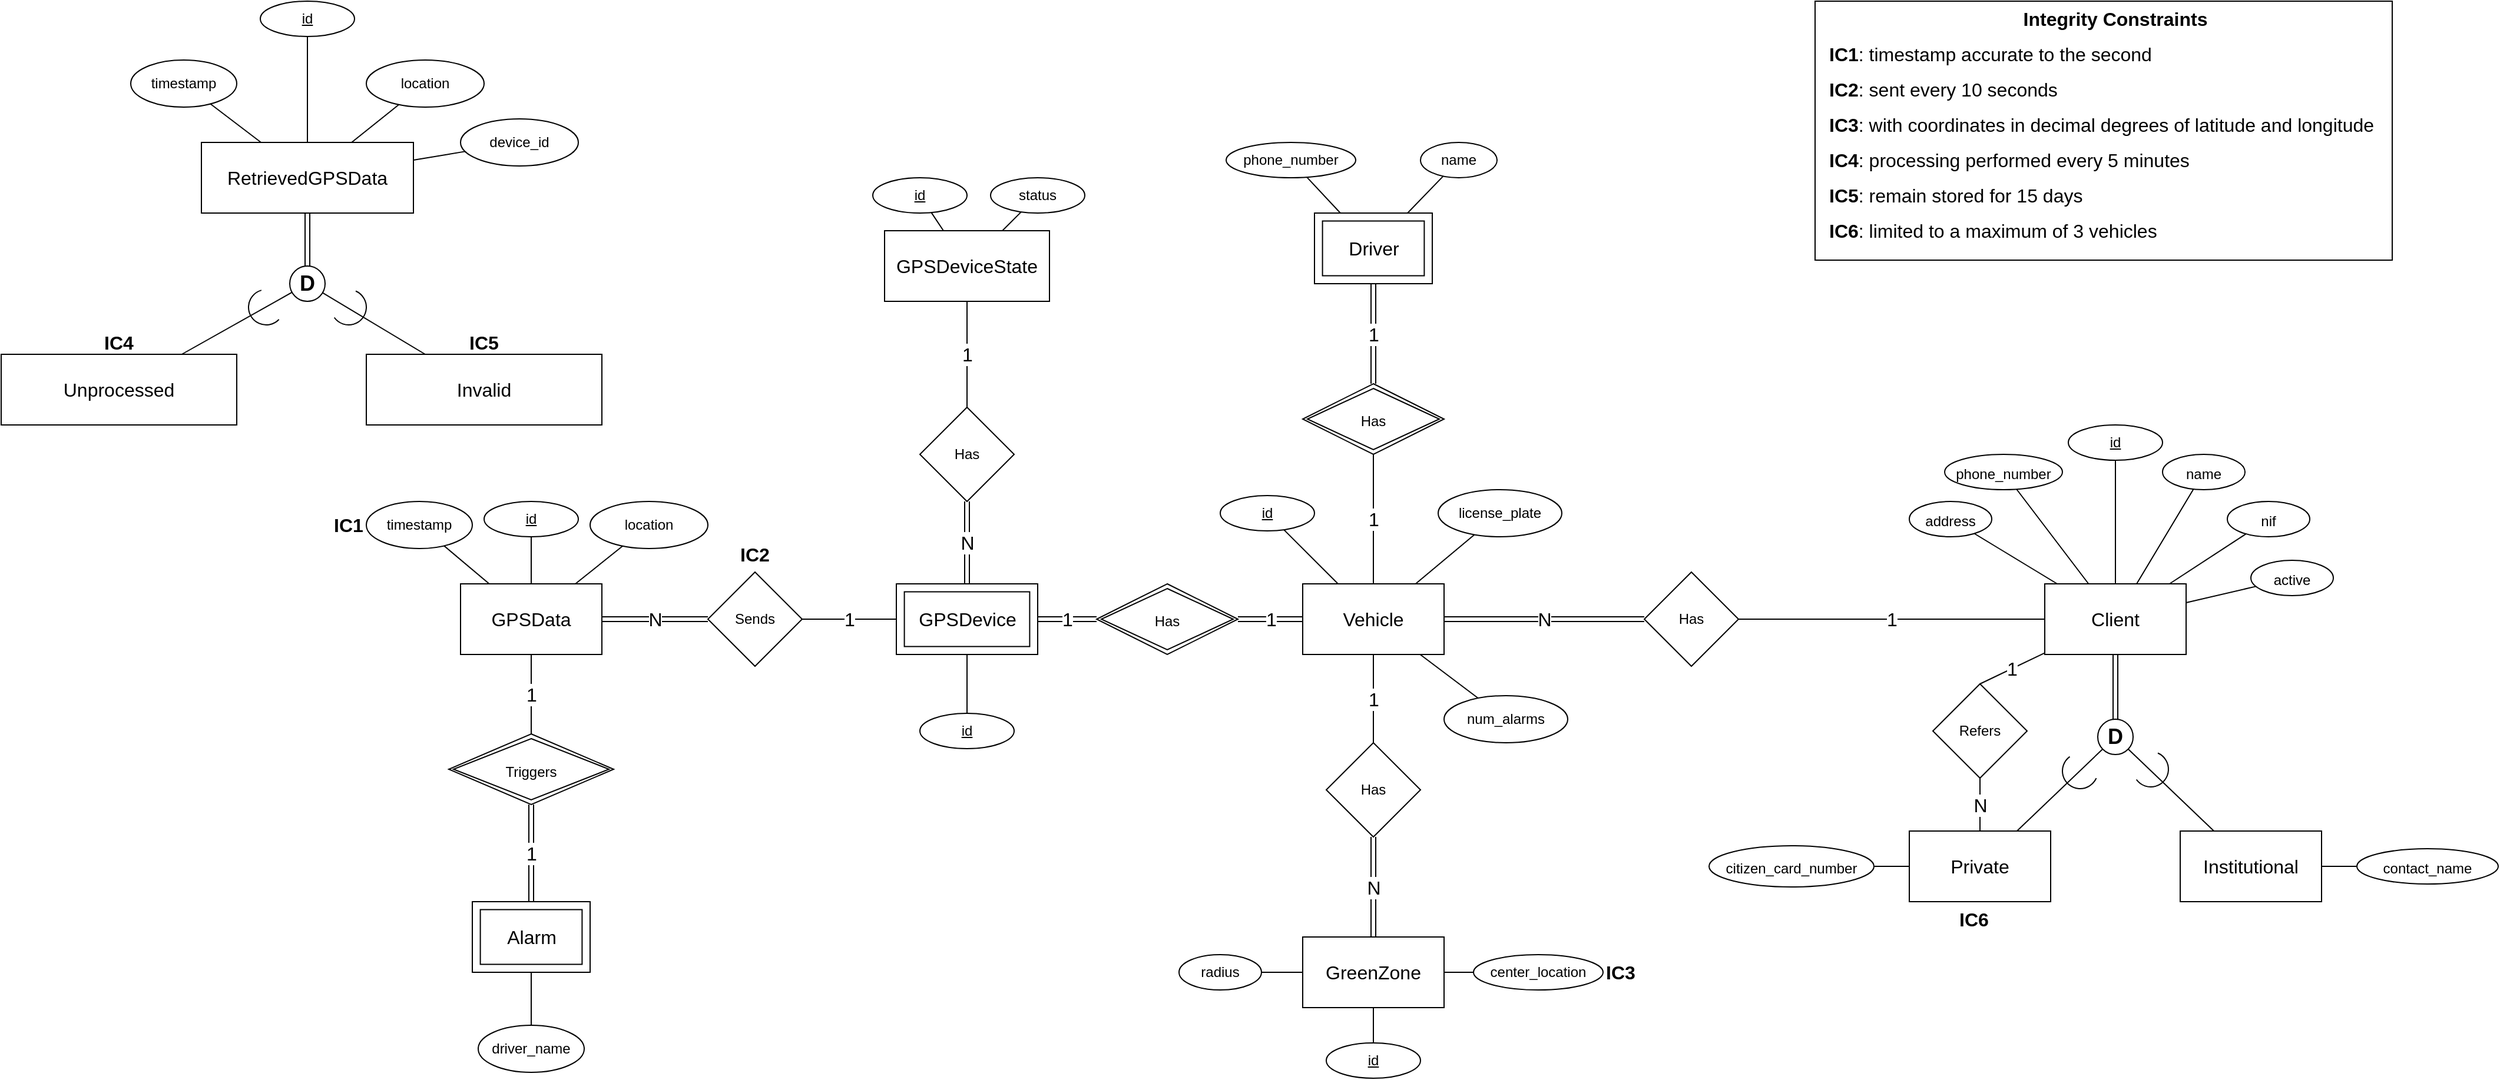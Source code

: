 <mxfile version="15.5.4" type="embed"><diagram id="R2lEEEUBdFMjLlhIrx00" name="Page-1"><mxGraphModel dx="1634" dy="1835" grid="1" gridSize="10" guides="1" tooltips="1" connect="1" arrows="1" fold="1" page="1" pageScale="1" pageWidth="850" pageHeight="1100" math="0" shadow="0" extFonts="Permanent Marker^https://fonts.googleapis.com/css?family=Permanent+Marker"><root><mxCell id="0"/><mxCell id="1" parent="0"/><mxCell id="ammuNSkiLGQzCwAMGMYX-20" value="" style="rounded=0;whiteSpace=wrap;html=1;fontSize=16;" parent="1" vertex="1"><mxGeometry x="870" y="-1040" width="490" height="220" as="geometry"/></mxCell><mxCell id="BMLWJn50_ecA1z8dzPmT-11" style="edgeStyle=none;shape=link;rounded=0;orthogonalLoop=1;jettySize=auto;html=1;fontSize=18;endArrow=none;endFill=0;" parent="1" source="vpf754uIMIgk-DJF2axN-2" target="BMLWJn50_ecA1z8dzPmT-5" edge="1"><mxGeometry relative="1" as="geometry"><mxPoint x="1125" y="-490" as="sourcePoint"/></mxGeometry></mxCell><mxCell id="BMLWJn50_ecA1z8dzPmT-159" style="edgeStyle=none;rounded=0;orthogonalLoop=1;jettySize=auto;html=1;labelBackgroundColor=default;fontFamily=Helvetica;fontSize=16;fontColor=default;startArrow=none;startFill=0;endArrow=none;endFill=0;strokeColor=default;" parent="1" source="vpf754uIMIgk-DJF2axN-2" target="BMLWJn50_ecA1z8dzPmT-158" edge="1"><mxGeometry relative="1" as="geometry"/></mxCell><mxCell id="vpf754uIMIgk-DJF2axN-2" value="&lt;span style=&quot;font-size: 16px&quot;&gt;Client&lt;/span&gt;" style="rounded=0;whiteSpace=wrap;html=1;" parent="1" vertex="1"><mxGeometry x="1065" y="-545" width="120" height="60" as="geometry"/></mxCell><mxCell id="BMLWJn50_ecA1z8dzPmT-1" value="&lt;font style=&quot;font-size: 16px&quot;&gt;Institutional&lt;/font&gt;" style="rounded=0;whiteSpace=wrap;html=1;" parent="1" vertex="1"><mxGeometry x="1180" y="-335" width="120" height="60" as="geometry"/></mxCell><mxCell id="BMLWJn50_ecA1z8dzPmT-2" value="&lt;font style=&quot;font-size: 16px&quot;&gt;Private&lt;/font&gt;" style="rounded=0;whiteSpace=wrap;html=1;" parent="1" vertex="1"><mxGeometry x="950" y="-335" width="120" height="60" as="geometry"/></mxCell><mxCell id="BMLWJn50_ecA1z8dzPmT-7" style="rounded=0;orthogonalLoop=1;jettySize=auto;html=1;endArrow=none;endFill=0;" parent="1" source="BMLWJn50_ecA1z8dzPmT-5" target="BMLWJn50_ecA1z8dzPmT-1" edge="1"><mxGeometry relative="1" as="geometry"/></mxCell><mxCell id="BMLWJn50_ecA1z8dzPmT-8" style="edgeStyle=none;rounded=0;orthogonalLoop=1;jettySize=auto;html=1;fontSize=18;endArrow=none;endFill=0;" parent="1" target="BMLWJn50_ecA1z8dzPmT-2" edge="1"><mxGeometry relative="1" as="geometry"><mxPoint x="1125" y="-415" as="sourcePoint"/></mxGeometry></mxCell><mxCell id="BMLWJn50_ecA1z8dzPmT-5" value="&lt;font style=&quot;font-size: 18px&quot;&gt;&lt;b&gt;D&lt;/b&gt;&lt;/font&gt;" style="ellipse;whiteSpace=wrap;html=1;" parent="1" vertex="1"><mxGeometry x="1110" y="-430" width="30" height="30" as="geometry"/></mxCell><mxCell id="BMLWJn50_ecA1z8dzPmT-18" style="edgeStyle=none;rounded=0;orthogonalLoop=1;jettySize=auto;html=1;fontSize=18;endArrow=none;endFill=0;" parent="1" source="BMLWJn50_ecA1z8dzPmT-12" target="vpf754uIMIgk-DJF2axN-2" edge="1"><mxGeometry relative="1" as="geometry"/></mxCell><mxCell id="BMLWJn50_ecA1z8dzPmT-12" value="&lt;font style=&quot;font-size: 12px&quot;&gt;nif&lt;/font&gt;" style="ellipse;whiteSpace=wrap;html=1;fontSize=18;" parent="1" vertex="1"><mxGeometry x="1220" y="-615" width="70" height="30" as="geometry"/></mxCell><mxCell id="BMLWJn50_ecA1z8dzPmT-20" style="edgeStyle=none;rounded=0;orthogonalLoop=1;jettySize=auto;html=1;fontSize=18;endArrow=none;endFill=0;" parent="1" source="BMLWJn50_ecA1z8dzPmT-13" target="vpf754uIMIgk-DJF2axN-2" edge="1"><mxGeometry relative="1" as="geometry"/></mxCell><mxCell id="BMLWJn50_ecA1z8dzPmT-13" value="&lt;font style=&quot;font-size: 12px&quot;&gt;name&lt;/font&gt;" style="ellipse;whiteSpace=wrap;html=1;fontSize=18;" parent="1" vertex="1"><mxGeometry x="1165" y="-655" width="70" height="30" as="geometry"/></mxCell><mxCell id="BMLWJn50_ecA1z8dzPmT-19" style="edgeStyle=none;rounded=0;orthogonalLoop=1;jettySize=auto;html=1;fontSize=18;endArrow=none;endFill=0;" parent="1" source="BMLWJn50_ecA1z8dzPmT-14" target="vpf754uIMIgk-DJF2axN-2" edge="1"><mxGeometry relative="1" as="geometry"/></mxCell><mxCell id="BMLWJn50_ecA1z8dzPmT-14" value="&lt;font style=&quot;font-size: 12px&quot;&gt;address&lt;/font&gt;" style="ellipse;whiteSpace=wrap;html=1;fontSize=18;" parent="1" vertex="1"><mxGeometry x="950" y="-615" width="70" height="30" as="geometry"/></mxCell><mxCell id="BMLWJn50_ecA1z8dzPmT-17" style="edgeStyle=none;rounded=0;orthogonalLoop=1;jettySize=auto;html=1;fontSize=18;endArrow=none;endFill=0;" parent="1" source="BMLWJn50_ecA1z8dzPmT-15" target="vpf754uIMIgk-DJF2axN-2" edge="1"><mxGeometry relative="1" as="geometry"/></mxCell><mxCell id="BMLWJn50_ecA1z8dzPmT-15" value="&lt;font style=&quot;font-size: 12px&quot;&gt;phone_number&lt;/font&gt;" style="ellipse;whiteSpace=wrap;html=1;fontSize=18;" parent="1" vertex="1"><mxGeometry x="980" y="-655" width="100" height="30" as="geometry"/></mxCell><mxCell id="BMLWJn50_ecA1z8dzPmT-23" style="edgeStyle=none;rounded=0;orthogonalLoop=1;jettySize=auto;html=1;fontSize=18;endArrow=none;endFill=0;" parent="1" source="BMLWJn50_ecA1z8dzPmT-22" target="BMLWJn50_ecA1z8dzPmT-1" edge="1"><mxGeometry relative="1" as="geometry"><mxPoint x="1270" y="-155" as="sourcePoint"/></mxGeometry></mxCell><mxCell id="BMLWJn50_ecA1z8dzPmT-22" value="&lt;font style=&quot;font-size: 12px&quot;&gt;contact_name&lt;/font&gt;" style="ellipse;whiteSpace=wrap;html=1;fontSize=18;" parent="1" vertex="1"><mxGeometry x="1330" y="-320" width="120" height="30" as="geometry"/></mxCell><mxCell id="BMLWJn50_ecA1z8dzPmT-25" style="edgeStyle=none;rounded=0;orthogonalLoop=1;jettySize=auto;html=1;fontSize=12;endArrow=none;endFill=0;" parent="1" source="BMLWJn50_ecA1z8dzPmT-24" target="BMLWJn50_ecA1z8dzPmT-2" edge="1"><mxGeometry relative="1" as="geometry"/></mxCell><mxCell id="BMLWJn50_ecA1z8dzPmT-24" value="&lt;font style=&quot;font-size: 12px&quot;&gt;citizen_card_number&lt;/font&gt;" style="ellipse;whiteSpace=wrap;html=1;fontSize=18;" parent="1" vertex="1"><mxGeometry x="780" y="-322.5" width="140" height="35" as="geometry"/></mxCell><mxCell id="BMLWJn50_ecA1z8dzPmT-54" value="1" style="edgeStyle=none;rounded=0;orthogonalLoop=1;jettySize=auto;html=1;fontSize=16;endArrow=none;endFill=0;shape=link;" parent="1" source="BMLWJn50_ecA1z8dzPmT-26" target="4" edge="1"><mxGeometry relative="1" as="geometry"><mxPoint x="360" y="-515" as="targetPoint"/></mxGeometry></mxCell><mxCell id="BMLWJn50_ecA1z8dzPmT-60" value="" style="edgeStyle=none;rounded=0;orthogonalLoop=1;jettySize=auto;html=1;fontSize=16;endArrow=none;endFill=0;" parent="1" source="BMLWJn50_ecA1z8dzPmT-26" target="BMLWJn50_ecA1z8dzPmT-59" edge="1"><mxGeometry relative="1" as="geometry"/></mxCell><mxCell id="BMLWJn50_ecA1z8dzPmT-69" value="1" style="edgeStyle=none;rounded=0;orthogonalLoop=1;jettySize=auto;html=1;fontSize=16;endArrow=none;endFill=0;" parent="1" source="BMLWJn50_ecA1z8dzPmT-26" target="BMLWJn50_ecA1z8dzPmT-192" edge="1"><mxGeometry relative="1" as="geometry"><mxPoint x="495" y="-615" as="targetPoint"/></mxGeometry></mxCell><mxCell id="BMLWJn50_ecA1z8dzPmT-111" value="1" style="edgeStyle=none;rounded=0;orthogonalLoop=1;jettySize=auto;html=1;labelBackgroundColor=default;fontFamily=Helvetica;fontSize=16;fontColor=default;startArrow=none;startFill=0;endArrow=none;endFill=0;strokeColor=default;" parent="1" source="BMLWJn50_ecA1z8dzPmT-26" target="BMLWJn50_ecA1z8dzPmT-110" edge="1"><mxGeometry relative="1" as="geometry"/></mxCell><mxCell id="BMLWJn50_ecA1z8dzPmT-26" value="&lt;font style=&quot;font-size: 16px&quot;&gt;Vehicle&lt;/font&gt;" style="rounded=0;whiteSpace=wrap;html=1;" parent="1" vertex="1"><mxGeometry x="435" y="-545" width="120" height="60" as="geometry"/></mxCell><mxCell id="BMLWJn50_ecA1z8dzPmT-47" value="1" style="edgeStyle=none;rounded=0;orthogonalLoop=1;jettySize=auto;html=1;fontSize=16;endArrow=none;endFill=0;" parent="1" source="vucZgftCCPHaB8sFAm8C-6" target="BMLWJn50_ecA1z8dzPmT-46" edge="1"><mxGeometry relative="1" as="geometry"><mxPoint x="90" y="-515" as="sourcePoint"/></mxGeometry></mxCell><mxCell id="BMLWJn50_ecA1z8dzPmT-82" value="N" style="edgeStyle=none;rounded=0;orthogonalLoop=1;jettySize=auto;html=1;fontSize=16;startArrow=none;startFill=0;endArrow=none;endFill=0;shape=link;" parent="1" source="vucZgftCCPHaB8sFAm8C-6" target="BMLWJn50_ecA1z8dzPmT-81" edge="1"><mxGeometry relative="1" as="geometry"><mxPoint x="150" y="-545" as="sourcePoint"/></mxGeometry></mxCell><mxCell id="BMLWJn50_ecA1z8dzPmT-57" value="N" style="edgeStyle=none;rounded=0;orthogonalLoop=1;jettySize=auto;html=1;fontSize=16;endArrow=none;endFill=0;shape=link;" parent="1" source="BMLWJn50_ecA1z8dzPmT-46" target="BMLWJn50_ecA1z8dzPmT-56" edge="1"><mxGeometry relative="1" as="geometry"/></mxCell><mxCell id="BMLWJn50_ecA1z8dzPmT-46" value="Sends" style="rhombus;whiteSpace=wrap;html=1;rounded=0;" parent="1" vertex="1"><mxGeometry x="-70" y="-555" width="80" height="80" as="geometry"/></mxCell><mxCell id="BMLWJn50_ecA1z8dzPmT-51" value="N" style="edgeStyle=none;rounded=0;orthogonalLoop=1;jettySize=auto;html=1;fontSize=16;endArrow=none;endFill=0;shape=link;" parent="1" source="BMLWJn50_ecA1z8dzPmT-49" target="BMLWJn50_ecA1z8dzPmT-26" edge="1"><mxGeometry relative="1" as="geometry"><mxPoint x="865" y="-505.0" as="targetPoint"/></mxGeometry></mxCell><mxCell id="BMLWJn50_ecA1z8dzPmT-49" value="Has" style="rhombus;whiteSpace=wrap;html=1;rounded=0;" parent="1" vertex="1"><mxGeometry x="725" y="-555" width="80" height="80" as="geometry"/></mxCell><mxCell id="BMLWJn50_ecA1z8dzPmT-55" value="1" style="edgeStyle=none;rounded=0;orthogonalLoop=1;jettySize=auto;html=1;fontSize=16;endArrow=none;endFill=0;shape=link;" parent="1" source="4" target="vucZgftCCPHaB8sFAm8C-6" edge="1"><mxGeometry relative="1" as="geometry"><mxPoint x="210" y="-515" as="targetPoint"/><mxPoint x="280" y="-515" as="sourcePoint"/></mxGeometry></mxCell><mxCell id="BMLWJn50_ecA1z8dzPmT-102" value="" style="edgeStyle=none;shape=connector;rounded=0;orthogonalLoop=1;jettySize=auto;html=1;labelBackgroundColor=default;fontFamily=Helvetica;fontSize=16;fontColor=default;startArrow=none;startFill=0;endArrow=none;endFill=0;strokeColor=default;" parent="1" source="BMLWJn50_ecA1z8dzPmT-56" target="BMLWJn50_ecA1z8dzPmT-101" edge="1"><mxGeometry relative="1" as="geometry"/></mxCell><mxCell id="BMLWJn50_ecA1z8dzPmT-106" value="" style="edgeStyle=none;rounded=0;orthogonalLoop=1;jettySize=auto;html=1;labelBackgroundColor=default;fontFamily=Helvetica;fontSize=16;fontColor=default;startArrow=none;startFill=0;endArrow=none;endFill=0;strokeColor=default;" parent="1" source="BMLWJn50_ecA1z8dzPmT-56" target="BMLWJn50_ecA1z8dzPmT-105" edge="1"><mxGeometry relative="1" as="geometry"/></mxCell><mxCell id="BMLWJn50_ecA1z8dzPmT-126" value="1" style="edgeStyle=none;rounded=0;orthogonalLoop=1;jettySize=auto;html=1;labelBackgroundColor=default;fontFamily=Helvetica;fontSize=16;fontColor=default;startArrow=none;startFill=0;endArrow=none;endFill=0;strokeColor=default;" parent="1" source="BMLWJn50_ecA1z8dzPmT-56" target="BMLWJn50_ecA1z8dzPmT-191" edge="1"><mxGeometry relative="1" as="geometry"><mxPoint x="-220" y="-360" as="targetPoint"/></mxGeometry></mxCell><mxCell id="BMLWJn50_ecA1z8dzPmT-56" value="&lt;font style=&quot;font-size: 16px&quot;&gt;GPSData&lt;/font&gt;" style="whiteSpace=wrap;html=1;rounded=0;" parent="1" vertex="1"><mxGeometry x="-280" y="-545" width="120" height="60" as="geometry"/></mxCell><mxCell id="BMLWJn50_ecA1z8dzPmT-59" value="license_plate" style="ellipse;whiteSpace=wrap;html=1;rounded=0;" parent="1" vertex="1"><mxGeometry x="550" y="-625" width="105" height="40" as="geometry"/></mxCell><mxCell id="BMLWJn50_ecA1z8dzPmT-71" value="1" style="edgeStyle=none;rounded=0;orthogonalLoop=1;jettySize=auto;html=1;fontSize=16;endArrow=none;endFill=0;shape=link;" parent="1" source="BMLWJn50_ecA1z8dzPmT-192" target="BMLWJn50_ecA1z8dzPmT-163" edge="1"><mxGeometry relative="1" as="geometry"><mxPoint x="495" y="-695" as="sourcePoint"/><mxPoint x="495" y="-785" as="targetPoint"/></mxGeometry></mxCell><mxCell id="BMLWJn50_ecA1z8dzPmT-74" value="" style="edgeStyle=none;rounded=0;orthogonalLoop=1;jettySize=auto;html=1;fontSize=16;endArrow=none;endFill=0;" parent="1" source="BMLWJn50_ecA1z8dzPmT-163" target="BMLWJn50_ecA1z8dzPmT-73" edge="1"><mxGeometry relative="1" as="geometry"><mxPoint x="555" y="-815" as="sourcePoint"/></mxGeometry></mxCell><mxCell id="BMLWJn50_ecA1z8dzPmT-77" value="" style="edgeStyle=none;rounded=0;orthogonalLoop=1;jettySize=auto;html=1;fontSize=16;endArrow=none;endFill=0;" parent="1" source="BMLWJn50_ecA1z8dzPmT-163" target="BMLWJn50_ecA1z8dzPmT-76" edge="1"><mxGeometry relative="1" as="geometry"><mxPoint x="555" y="-835.625" as="sourcePoint"/></mxGeometry></mxCell><mxCell id="BMLWJn50_ecA1z8dzPmT-73" value="name" style="ellipse;whiteSpace=wrap;html=1;rounded=0;" parent="1" vertex="1"><mxGeometry x="535" y="-920" width="65" height="30" as="geometry"/></mxCell><mxCell id="BMLWJn50_ecA1z8dzPmT-76" value="phone_number" style="ellipse;whiteSpace=wrap;html=1;rounded=0;" parent="1" vertex="1"><mxGeometry x="370" y="-920" width="110" height="30" as="geometry"/></mxCell><mxCell id="BMLWJn50_ecA1z8dzPmT-84" value="1" style="edgeStyle=none;shape=connector;rounded=0;orthogonalLoop=1;jettySize=auto;html=1;labelBackgroundColor=default;fontFamily=Helvetica;fontSize=16;fontColor=default;startArrow=none;startFill=0;endArrow=none;endFill=0;strokeColor=default;" parent="1" source="BMLWJn50_ecA1z8dzPmT-81" target="BMLWJn50_ecA1z8dzPmT-83" edge="1"><mxGeometry relative="1" as="geometry"/></mxCell><mxCell id="BMLWJn50_ecA1z8dzPmT-81" value="Has" style="rhombus;whiteSpace=wrap;html=1;rounded=0;" parent="1" vertex="1"><mxGeometry x="110" y="-695" width="80" height="80" as="geometry"/></mxCell><mxCell id="BMLWJn50_ecA1z8dzPmT-86" value="" style="edgeStyle=none;shape=connector;rounded=0;orthogonalLoop=1;jettySize=auto;html=1;labelBackgroundColor=default;fontFamily=Helvetica;fontSize=16;fontColor=default;startArrow=none;startFill=0;endArrow=none;endFill=0;strokeColor=default;" parent="1" source="BMLWJn50_ecA1z8dzPmT-83" target="BMLWJn50_ecA1z8dzPmT-85" edge="1"><mxGeometry relative="1" as="geometry"/></mxCell><mxCell id="BMLWJn50_ecA1z8dzPmT-89" value="" style="edgeStyle=none;shape=connector;rounded=0;orthogonalLoop=1;jettySize=auto;html=1;labelBackgroundColor=default;fontFamily=Helvetica;fontSize=16;fontColor=default;startArrow=none;startFill=0;endArrow=none;endFill=0;strokeColor=default;" parent="1" source="BMLWJn50_ecA1z8dzPmT-83" target="BMLWJn50_ecA1z8dzPmT-88" edge="1"><mxGeometry relative="1" as="geometry"/></mxCell><mxCell id="BMLWJn50_ecA1z8dzPmT-83" value="&lt;font style=&quot;font-size: 16px&quot;&gt;GPSDeviceState&lt;/font&gt;" style="whiteSpace=wrap;html=1;rounded=0;" parent="1" vertex="1"><mxGeometry x="80" y="-845" width="140" height="60" as="geometry"/></mxCell><mxCell id="BMLWJn50_ecA1z8dzPmT-85" value="status" style="ellipse;whiteSpace=wrap;html=1;rounded=0;" parent="1" vertex="1"><mxGeometry x="170" y="-890" width="80" height="30" as="geometry"/></mxCell><mxCell id="BMLWJn50_ecA1z8dzPmT-88" value="&lt;u&gt;id&lt;/u&gt;" style="ellipse;whiteSpace=wrap;html=1;rounded=0;" parent="1" vertex="1"><mxGeometry x="70" y="-890" width="80" height="30" as="geometry"/></mxCell><mxCell id="BMLWJn50_ecA1z8dzPmT-90" value="" style="edgeStyle=none;shape=connector;rounded=0;orthogonalLoop=1;jettySize=auto;html=1;labelBackgroundColor=default;fontFamily=Helvetica;fontSize=16;fontColor=default;startArrow=none;startFill=0;endArrow=none;endFill=0;strokeColor=default;" parent="1" source="vucZgftCCPHaB8sFAm8C-6" target="BMLWJn50_ecA1z8dzPmT-91" edge="1"><mxGeometry relative="1" as="geometry"><mxPoint x="150" y="-485" as="sourcePoint"/></mxGeometry></mxCell><mxCell id="BMLWJn50_ecA1z8dzPmT-91" value="&lt;u&gt;id&lt;/u&gt;" style="ellipse;whiteSpace=wrap;html=1;rounded=0;" parent="1" vertex="1"><mxGeometry x="110" y="-435" width="80" height="30" as="geometry"/></mxCell><mxCell id="BMLWJn50_ecA1z8dzPmT-92" value="" style="edgeStyle=none;shape=connector;rounded=0;orthogonalLoop=1;jettySize=auto;html=1;labelBackgroundColor=default;fontFamily=Helvetica;fontSize=16;fontColor=default;startArrow=none;startFill=0;endArrow=none;endFill=0;strokeColor=default;" parent="1" source="BMLWJn50_ecA1z8dzPmT-56" target="BMLWJn50_ecA1z8dzPmT-93" edge="1"><mxGeometry relative="1" as="geometry"><mxPoint x="-170" y="-580" as="sourcePoint"/></mxGeometry></mxCell><mxCell id="BMLWJn50_ecA1z8dzPmT-93" value="&lt;u&gt;id&lt;/u&gt;" style="ellipse;whiteSpace=wrap;html=1;rounded=0;" parent="1" vertex="1"><mxGeometry x="-260" y="-615" width="80" height="30" as="geometry"/></mxCell><mxCell id="BMLWJn50_ecA1z8dzPmT-96" value="" style="edgeStyle=none;shape=connector;rounded=0;orthogonalLoop=1;jettySize=auto;html=1;labelBackgroundColor=default;fontFamily=Helvetica;fontSize=16;fontColor=default;startArrow=none;startFill=0;endArrow=none;endFill=0;strokeColor=default;" parent="1" source="BMLWJn50_ecA1z8dzPmT-26" target="BMLWJn50_ecA1z8dzPmT-97" edge="1"><mxGeometry relative="1" as="geometry"><mxPoint x="560" y="-580" as="sourcePoint"/></mxGeometry></mxCell><mxCell id="BMLWJn50_ecA1z8dzPmT-97" value="&lt;u&gt;id&lt;/u&gt;" style="ellipse;whiteSpace=wrap;html=1;rounded=0;" parent="1" vertex="1"><mxGeometry x="365" y="-620" width="80" height="30" as="geometry"/></mxCell><mxCell id="BMLWJn50_ecA1z8dzPmT-98" value="" style="edgeStyle=none;shape=connector;rounded=0;orthogonalLoop=1;jettySize=auto;html=1;labelBackgroundColor=default;fontFamily=Helvetica;fontSize=16;fontColor=default;startArrow=none;startFill=0;endArrow=none;endFill=0;strokeColor=default;" parent="1" source="vpf754uIMIgk-DJF2axN-2" target="BMLWJn50_ecA1z8dzPmT-99" edge="1"><mxGeometry relative="1" as="geometry"><mxPoint x="1165" y="-559.297" as="sourcePoint"/><mxPoint x="1230.644" y="-438.127" as="targetPoint"/></mxGeometry></mxCell><mxCell id="BMLWJn50_ecA1z8dzPmT-99" value="&lt;u&gt;id&lt;/u&gt;" style="ellipse;whiteSpace=wrap;html=1;rounded=0;" parent="1" vertex="1"><mxGeometry x="1085" y="-680" width="80" height="30" as="geometry"/></mxCell><mxCell id="BMLWJn50_ecA1z8dzPmT-100" style="edgeStyle=none;shape=connector;rounded=0;orthogonalLoop=1;jettySize=auto;html=1;exitX=0.5;exitY=0;exitDx=0;exitDy=0;labelBackgroundColor=default;fontFamily=Helvetica;fontSize=16;fontColor=default;startArrow=none;startFill=0;endArrow=none;endFill=0;strokeColor=default;" parent="1" source="BMLWJn50_ecA1z8dzPmT-99" target="BMLWJn50_ecA1z8dzPmT-99" edge="1"><mxGeometry relative="1" as="geometry"/></mxCell><mxCell id="BMLWJn50_ecA1z8dzPmT-101" value="timestamp" style="ellipse;whiteSpace=wrap;html=1;rounded=0;" parent="1" vertex="1"><mxGeometry x="-360" y="-615" width="90" height="40" as="geometry"/></mxCell><mxCell id="BMLWJn50_ecA1z8dzPmT-105" value="location" style="ellipse;whiteSpace=wrap;html=1;rounded=0;" parent="1" vertex="1"><mxGeometry x="-170" y="-615" width="100" height="40" as="geometry"/></mxCell><mxCell id="BMLWJn50_ecA1z8dzPmT-113" value="N" style="edgeStyle=none;rounded=0;orthogonalLoop=1;jettySize=auto;html=1;labelBackgroundColor=default;fontFamily=Helvetica;fontSize=16;fontColor=default;startArrow=none;startFill=0;endArrow=none;endFill=0;strokeColor=default;shape=link;" parent="1" source="BMLWJn50_ecA1z8dzPmT-110" target="BMLWJn50_ecA1z8dzPmT-112" edge="1"><mxGeometry relative="1" as="geometry"/></mxCell><mxCell id="BMLWJn50_ecA1z8dzPmT-110" value="Has" style="rhombus;whiteSpace=wrap;html=1;rounded=0;" parent="1" vertex="1"><mxGeometry x="455" y="-410" width="80" height="80" as="geometry"/></mxCell><mxCell id="BMLWJn50_ecA1z8dzPmT-120" value="" style="edgeStyle=none;rounded=0;orthogonalLoop=1;jettySize=auto;html=1;labelBackgroundColor=default;fontFamily=Helvetica;fontSize=16;fontColor=default;startArrow=none;startFill=0;endArrow=none;endFill=0;strokeColor=default;" parent="1" source="BMLWJn50_ecA1z8dzPmT-112" target="BMLWJn50_ecA1z8dzPmT-119" edge="1"><mxGeometry relative="1" as="geometry"/></mxCell><mxCell id="BMLWJn50_ecA1z8dzPmT-112" value="&lt;font style=&quot;font-size: 16px&quot;&gt;GreenZone&lt;/font&gt;" style="whiteSpace=wrap;html=1;rounded=0;" parent="1" vertex="1"><mxGeometry x="435" y="-245" width="120" height="60" as="geometry"/></mxCell><mxCell id="BMLWJn50_ecA1z8dzPmT-114" value="" style="edgeStyle=none;shape=connector;rounded=0;orthogonalLoop=1;jettySize=auto;html=1;labelBackgroundColor=default;fontFamily=Helvetica;fontSize=16;fontColor=default;startArrow=none;startFill=0;endArrow=none;endFill=0;strokeColor=default;" parent="1" source="BMLWJn50_ecA1z8dzPmT-112" target="BMLWJn50_ecA1z8dzPmT-115" edge="1"><mxGeometry relative="1" as="geometry"><mxPoint x="481.471" y="-275" as="sourcePoint"/></mxGeometry></mxCell><mxCell id="BMLWJn50_ecA1z8dzPmT-115" value="&lt;u&gt;id&lt;/u&gt;" style="ellipse;whiteSpace=wrap;html=1;rounded=0;" parent="1" vertex="1"><mxGeometry x="455" y="-155" width="80" height="30" as="geometry"/></mxCell><mxCell id="BMLWJn50_ecA1z8dzPmT-118" style="edgeStyle=none;rounded=0;orthogonalLoop=1;jettySize=auto;html=1;labelBackgroundColor=default;fontFamily=Helvetica;fontSize=16;fontColor=default;startArrow=none;startFill=0;endArrow=none;endFill=0;strokeColor=default;" parent="1" source="BMLWJn50_ecA1z8dzPmT-116" target="BMLWJn50_ecA1z8dzPmT-112" edge="1"><mxGeometry relative="1" as="geometry"/></mxCell><mxCell id="BMLWJn50_ecA1z8dzPmT-116" value="center_location" style="ellipse;whiteSpace=wrap;html=1;rounded=0;" parent="1" vertex="1"><mxGeometry x="580" y="-230" width="110" height="30" as="geometry"/></mxCell><mxCell id="BMLWJn50_ecA1z8dzPmT-119" value="radius" style="ellipse;whiteSpace=wrap;html=1;rounded=0;" parent="1" vertex="1"><mxGeometry x="330" y="-230" width="70" height="30" as="geometry"/></mxCell><mxCell id="BMLWJn50_ecA1z8dzPmT-121" value="&lt;font style=&quot;font-size: 16px&quot;&gt;Unprocessed&lt;/font&gt;" style="whiteSpace=wrap;html=1;rounded=0;" parent="1" vertex="1"><mxGeometry x="-670" y="-740" width="200" height="60" as="geometry"/></mxCell><mxCell id="BMLWJn50_ecA1z8dzPmT-122" value="&lt;font style=&quot;font-size: 16px&quot;&gt;Invalid&lt;/font&gt;" style="whiteSpace=wrap;html=1;rounded=0;" parent="1" vertex="1"><mxGeometry x="-360" y="-740" width="200" height="60" as="geometry"/></mxCell><mxCell id="BMLWJn50_ecA1z8dzPmT-127" value="1" style="edgeStyle=none;rounded=0;orthogonalLoop=1;jettySize=auto;html=1;labelBackgroundColor=default;fontFamily=Helvetica;fontSize=16;fontColor=default;startArrow=none;startFill=0;endArrow=none;endFill=0;strokeColor=default;shape=link;" parent="1" source="BMLWJn50_ecA1z8dzPmT-191" target="BMLWJn50_ecA1z8dzPmT-188" edge="1"><mxGeometry relative="1" as="geometry"><mxPoint x="-220" y="-280" as="sourcePoint"/><mxPoint x="-220" y="-140" as="targetPoint"/><Array as="points"/></mxGeometry></mxCell><mxCell id="BMLWJn50_ecA1z8dzPmT-131" style="edgeStyle=none;rounded=0;orthogonalLoop=1;jettySize=auto;html=1;labelBackgroundColor=default;fontFamily=Helvetica;fontSize=16;fontColor=default;startArrow=none;startFill=0;endArrow=none;endFill=0;strokeColor=default;shape=link;" parent="1" source="BMLWJn50_ecA1z8dzPmT-128" target="BMLWJn50_ecA1z8dzPmT-130" edge="1"><mxGeometry relative="1" as="geometry"/></mxCell><mxCell id="BMLWJn50_ecA1z8dzPmT-128" value="&lt;font style=&quot;font-size: 16px&quot;&gt;RetrievedGPSData&lt;/font&gt;" style="whiteSpace=wrap;html=1;rounded=0;" parent="1" vertex="1"><mxGeometry x="-500" y="-920" width="180" height="60" as="geometry"/></mxCell><mxCell id="BMLWJn50_ecA1z8dzPmT-132" style="edgeStyle=none;rounded=0;orthogonalLoop=1;jettySize=auto;html=1;labelBackgroundColor=default;fontFamily=Helvetica;fontSize=16;fontColor=default;startArrow=none;startFill=0;endArrow=none;endFill=0;strokeColor=default;" parent="1" source="BMLWJn50_ecA1z8dzPmT-130" target="BMLWJn50_ecA1z8dzPmT-122" edge="1"><mxGeometry relative="1" as="geometry"/></mxCell><mxCell id="BMLWJn50_ecA1z8dzPmT-133" style="edgeStyle=none;rounded=0;orthogonalLoop=1;jettySize=auto;html=1;labelBackgroundColor=default;fontFamily=Helvetica;fontSize=16;fontColor=default;startArrow=none;startFill=0;endArrow=none;endFill=0;strokeColor=default;" parent="1" source="BMLWJn50_ecA1z8dzPmT-130" target="BMLWJn50_ecA1z8dzPmT-121" edge="1"><mxGeometry relative="1" as="geometry"/></mxCell><mxCell id="BMLWJn50_ecA1z8dzPmT-130" value="&lt;font style=&quot;font-size: 18px&quot;&gt;&lt;b&gt;D&lt;/b&gt;&lt;/font&gt;" style="ellipse;whiteSpace=wrap;html=1;" parent="1" vertex="1"><mxGeometry x="-425" y="-815" width="30" height="30" as="geometry"/></mxCell><mxCell id="BMLWJn50_ecA1z8dzPmT-139" style="edgeStyle=none;rounded=0;orthogonalLoop=1;jettySize=auto;html=1;labelBackgroundColor=default;fontFamily=Helvetica;fontSize=16;fontColor=default;startArrow=none;startFill=0;endArrow=none;endFill=0;strokeColor=default;" parent="1" source="BMLWJn50_ecA1z8dzPmT-136" target="BMLWJn50_ecA1z8dzPmT-128" edge="1"><mxGeometry relative="1" as="geometry"/></mxCell><mxCell id="BMLWJn50_ecA1z8dzPmT-136" value="&lt;u&gt;id&lt;/u&gt;" style="ellipse;whiteSpace=wrap;html=1;rounded=0;" parent="1" vertex="1"><mxGeometry x="-450" y="-1040" width="80" height="30" as="geometry"/></mxCell><mxCell id="BMLWJn50_ecA1z8dzPmT-140" style="edgeStyle=none;rounded=0;orthogonalLoop=1;jettySize=auto;html=1;labelBackgroundColor=default;fontFamily=Helvetica;fontSize=16;fontColor=default;startArrow=none;startFill=0;endArrow=none;endFill=0;strokeColor=default;" parent="1" source="BMLWJn50_ecA1z8dzPmT-137" target="BMLWJn50_ecA1z8dzPmT-128" edge="1"><mxGeometry relative="1" as="geometry"/></mxCell><mxCell id="BMLWJn50_ecA1z8dzPmT-137" value="timestamp" style="ellipse;whiteSpace=wrap;html=1;rounded=0;" parent="1" vertex="1"><mxGeometry x="-560" y="-990" width="90" height="40" as="geometry"/></mxCell><mxCell id="BMLWJn50_ecA1z8dzPmT-141" style="edgeStyle=none;rounded=0;orthogonalLoop=1;jettySize=auto;html=1;labelBackgroundColor=default;fontFamily=Helvetica;fontSize=16;fontColor=default;startArrow=none;startFill=0;endArrow=none;endFill=0;strokeColor=default;" parent="1" source="BMLWJn50_ecA1z8dzPmT-138" target="BMLWJn50_ecA1z8dzPmT-128" edge="1"><mxGeometry relative="1" as="geometry"/></mxCell><mxCell id="BMLWJn50_ecA1z8dzPmT-138" value="location" style="ellipse;whiteSpace=wrap;html=1;rounded=0;" parent="1" vertex="1"><mxGeometry x="-360" y="-990" width="100" height="40" as="geometry"/></mxCell><mxCell id="BMLWJn50_ecA1z8dzPmT-143" style="edgeStyle=none;rounded=0;orthogonalLoop=1;jettySize=auto;html=1;labelBackgroundColor=default;fontFamily=Helvetica;fontSize=16;fontColor=default;startArrow=none;startFill=0;endArrow=none;endFill=0;strokeColor=default;" parent="1" source="BMLWJn50_ecA1z8dzPmT-142" target="BMLWJn50_ecA1z8dzPmT-128" edge="1"><mxGeometry relative="1" as="geometry"/></mxCell><mxCell id="BMLWJn50_ecA1z8dzPmT-142" value="device_id" style="ellipse;whiteSpace=wrap;html=1;rounded=0;" parent="1" vertex="1"><mxGeometry x="-280" y="-940" width="100" height="40" as="geometry"/></mxCell><mxCell id="BMLWJn50_ecA1z8dzPmT-158" value="&lt;font style=&quot;font-size: 12px&quot;&gt;active&lt;/font&gt;" style="ellipse;whiteSpace=wrap;html=1;fontSize=18;" parent="1" vertex="1"><mxGeometry x="1240" y="-565" width="70" height="30" as="geometry"/></mxCell><mxCell id="BMLWJn50_ecA1z8dzPmT-162" style="edgeStyle=none;rounded=0;orthogonalLoop=1;jettySize=auto;html=1;labelBackgroundColor=default;fontFamily=Helvetica;fontSize=16;fontColor=default;startArrow=none;startFill=0;endArrow=none;endFill=0;strokeColor=default;" parent="1" source="BMLWJn50_ecA1z8dzPmT-161" target="BMLWJn50_ecA1z8dzPmT-26" edge="1"><mxGeometry relative="1" as="geometry"><mxPoint x="913.214" y="-505.0" as="targetPoint"/></mxGeometry></mxCell><mxCell id="BMLWJn50_ecA1z8dzPmT-161" value="num_alarms" style="ellipse;whiteSpace=wrap;html=1;rounded=0;" parent="1" vertex="1"><mxGeometry x="555" y="-450" width="105" height="40" as="geometry"/></mxCell><mxCell id="BMLWJn50_ecA1z8dzPmT-163" value="Driver" style="verticalLabelPosition=middle;verticalAlign=middle;html=1;shape=mxgraph.basic.frame;dx=6.8;fontFamily=Helvetica;fontSize=16;fontColor=default;labelPosition=center;align=center;" parent="1" vertex="1"><mxGeometry x="445" y="-860" width="100" height="60" as="geometry"/></mxCell><mxCell id="BMLWJn50_ecA1z8dzPmT-171" value="1" style="edgeStyle=none;rounded=0;orthogonalLoop=1;jettySize=auto;html=1;labelBackgroundColor=default;fontFamily=Helvetica;fontSize=16;fontColor=default;startArrow=none;startFill=0;endArrow=none;endFill=0;strokeColor=default;entryX=0.5;entryY=0;entryDx=0;entryDy=0;" parent="1" source="vpf754uIMIgk-DJF2axN-2" target="BMLWJn50_ecA1z8dzPmT-173" edge="1"><mxGeometry relative="1" as="geometry"><mxPoint x="800" y="-230" as="sourcePoint"/></mxGeometry></mxCell><mxCell id="BMLWJn50_ecA1z8dzPmT-172" value="N" style="edgeStyle=none;rounded=0;orthogonalLoop=1;jettySize=auto;html=1;labelBackgroundColor=default;fontFamily=Helvetica;fontSize=16;fontColor=default;startArrow=none;startFill=0;endArrow=none;endFill=0;strokeColor=default;exitX=0.5;exitY=1;exitDx=0;exitDy=0;" parent="1" source="BMLWJn50_ecA1z8dzPmT-173" target="BMLWJn50_ecA1z8dzPmT-2" edge="1"><mxGeometry relative="1" as="geometry"><mxPoint x="995.5" y="-230" as="targetPoint"/></mxGeometry></mxCell><mxCell id="BMLWJn50_ecA1z8dzPmT-173" value="Refers" style="rhombus;whiteSpace=wrap;html=1;rounded=0;" parent="1" vertex="1"><mxGeometry x="970" y="-460" width="80" height="80" as="geometry"/></mxCell><mxCell id="BMLWJn50_ecA1z8dzPmT-177" value="" style="verticalLabelPosition=bottom;verticalAlign=top;html=1;shape=mxgraph.basic.arc;startAngle=0.399;endAngle=0.984;fontFamily=Helvetica;fontSize=16;fontColor=default;rotation=-30;" parent="1" vertex="1"><mxGeometry x="1080" y="-401" width="30" height="30" as="geometry"/></mxCell><mxCell id="BMLWJn50_ecA1z8dzPmT-178" value="" style="verticalLabelPosition=bottom;verticalAlign=top;html=1;shape=mxgraph.basic.arc;startAngle=0.399;endAngle=0.984;fontFamily=Helvetica;fontSize=16;fontColor=default;rotation=-120;" parent="1" vertex="1"><mxGeometry x="1140" y="-402.5" width="30" height="30" as="geometry"/></mxCell><mxCell id="BMLWJn50_ecA1z8dzPmT-179" value="" style="verticalLabelPosition=bottom;verticalAlign=top;html=1;shape=mxgraph.basic.arc;startAngle=0.399;endAngle=0.984;fontFamily=Helvetica;fontSize=16;fontColor=default;rotation=-10;" parent="1" vertex="1"><mxGeometry x="-460" y="-795" width="30" height="30" as="geometry"/></mxCell><mxCell id="BMLWJn50_ecA1z8dzPmT-180" value="" style="verticalLabelPosition=bottom;verticalAlign=top;html=1;shape=mxgraph.basic.arc;startAngle=0.399;endAngle=0.984;fontFamily=Helvetica;fontSize=16;fontColor=default;rotation=-120;" parent="1" vertex="1"><mxGeometry x="-390" y="-795" width="30" height="30" as="geometry"/></mxCell><mxCell id="BMLWJn50_ecA1z8dzPmT-188" value="Alarm" style="verticalLabelPosition=middle;verticalAlign=middle;html=1;shape=mxgraph.basic.frame;dx=6.8;fontFamily=Helvetica;fontSize=16;fontColor=default;labelPosition=center;align=center;" parent="1" vertex="1"><mxGeometry x="-270" y="-275" width="100" height="60" as="geometry"/></mxCell><mxCell id="BMLWJn50_ecA1z8dzPmT-191" value="&lt;font style=&quot;font-size: 12px&quot;&gt;Triggers&lt;/font&gt;" style="shape=rhombus;double=1;perimeter=rhombusPerimeter;whiteSpace=wrap;html=1;align=center;rounded=0;fontFamily=Helvetica;fontSize=16;fontColor=default;strokeColor=default;" parent="1" vertex="1"><mxGeometry x="-290" y="-417.5" width="140" height="60" as="geometry"/></mxCell><mxCell id="BMLWJn50_ecA1z8dzPmT-192" value="&lt;font style=&quot;font-size: 12px&quot;&gt;Has&lt;/font&gt;" style="shape=rhombus;double=1;perimeter=rhombusPerimeter;whiteSpace=wrap;html=1;align=center;rounded=0;fontFamily=Helvetica;fontSize=16;fontColor=default;strokeColor=default;" parent="1" vertex="1"><mxGeometry x="435" y="-715" width="120" height="60" as="geometry"/></mxCell><mxCell id="vucZgftCCPHaB8sFAm8C-6" value="GPSDevice" style="verticalLabelPosition=middle;verticalAlign=middle;html=1;shape=mxgraph.basic.frame;dx=6.8;fontFamily=Helvetica;fontSize=16;fontColor=default;labelPosition=center;align=center;" parent="1" vertex="1"><mxGeometry x="90" y="-545" width="120" height="60" as="geometry"/></mxCell><mxCell id="3" value="1" style="edgeStyle=none;rounded=0;orthogonalLoop=1;jettySize=auto;html=1;labelBackgroundColor=default;fontFamily=Helvetica;fontSize=16;fontColor=default;startArrow=none;startFill=0;endArrow=none;endFill=0;strokeColor=default;exitX=0;exitY=0.5;exitDx=0;exitDy=0;" parent="1" source="vpf754uIMIgk-DJF2axN-2" target="BMLWJn50_ecA1z8dzPmT-49" edge="1"><mxGeometry relative="1" as="geometry"><mxPoint x="505" y="-475.0" as="sourcePoint"/><mxPoint x="505" y="-345.0" as="targetPoint"/></mxGeometry></mxCell><mxCell id="4" value="&lt;font style=&quot;font-size: 12px&quot;&gt;Has&lt;/font&gt;" style="shape=rhombus;double=1;perimeter=rhombusPerimeter;whiteSpace=wrap;html=1;align=center;rounded=0;fontFamily=Helvetica;fontSize=16;fontColor=default;strokeColor=default;" parent="1" vertex="1"><mxGeometry x="260" y="-545" width="120" height="60" as="geometry"/></mxCell><mxCell id="ammuNSkiLGQzCwAMGMYX-4" value="&lt;span style=&quot;font-size: 16px&quot;&gt;&lt;b&gt;IC1&lt;/b&gt;:&amp;nbsp;&lt;/span&gt;&lt;span style=&quot;font-size: 16px&quot;&gt;timestamp accurate to the second&lt;/span&gt;" style="text;html=1;strokeColor=none;fillColor=none;align=left;verticalAlign=middle;whiteSpace=wrap;rounded=0;" parent="1" vertex="1"><mxGeometry x="880" y="-1010" width="450" height="30" as="geometry"/></mxCell><mxCell id="ammuNSkiLGQzCwAMGMYX-5" value="&lt;b&gt;IC1&lt;/b&gt;" style="text;html=1;strokeColor=none;fillColor=none;align=center;verticalAlign=middle;whiteSpace=wrap;rounded=0;fontSize=16;" parent="1" vertex="1"><mxGeometry x="-400" y="-610" width="50" height="30" as="geometry"/></mxCell><mxCell id="ammuNSkiLGQzCwAMGMYX-6" value="&lt;span style=&quot;font-size: 16px&quot;&gt;&lt;b&gt;IC2&lt;/b&gt;:&amp;nbsp;&lt;/span&gt;&lt;span style=&quot;font-size: 16px&quot;&gt;sent every 10 seconds&lt;/span&gt;" style="text;html=1;strokeColor=none;fillColor=none;align=left;verticalAlign=middle;whiteSpace=wrap;rounded=0;" parent="1" vertex="1"><mxGeometry x="880" y="-980" width="450" height="30" as="geometry"/></mxCell><mxCell id="ammuNSkiLGQzCwAMGMYX-7" value="&lt;b&gt;IC2&lt;/b&gt;" style="text;html=1;strokeColor=none;fillColor=none;align=center;verticalAlign=middle;whiteSpace=wrap;rounded=0;fontSize=16;" parent="1" vertex="1"><mxGeometry x="-55" y="-585" width="50" height="30" as="geometry"/></mxCell><mxCell id="ammuNSkiLGQzCwAMGMYX-9" value="&lt;span style=&quot;font-size: 16px&quot;&gt;&lt;b&gt;IC3&lt;/b&gt;:&amp;nbsp;&lt;/span&gt;&lt;span style=&quot;font-size: 16px&quot;&gt;with coordinates in decimal degrees of latitude and longitude&lt;/span&gt;" style="text;html=1;strokeColor=none;fillColor=none;align=left;verticalAlign=middle;whiteSpace=wrap;rounded=0;" parent="1" vertex="1"><mxGeometry x="880" y="-950" width="470" height="30" as="geometry"/></mxCell><mxCell id="ammuNSkiLGQzCwAMGMYX-10" value="&lt;b&gt;IC3&lt;/b&gt;" style="text;html=1;strokeColor=none;fillColor=none;align=center;verticalAlign=middle;whiteSpace=wrap;rounded=0;fontSize=16;" parent="1" vertex="1"><mxGeometry x="680" y="-230" width="50" height="30" as="geometry"/></mxCell><mxCell id="ammuNSkiLGQzCwAMGMYX-11" value="&lt;span style=&quot;font-size: 16px&quot;&gt;&lt;b&gt;IC4&lt;/b&gt;:&amp;nbsp;&lt;/span&gt;&lt;span style=&quot;font-size: 16px&quot;&gt;processing performed every 5 minutes&lt;/span&gt;" style="text;html=1;strokeColor=none;fillColor=none;align=left;verticalAlign=middle;whiteSpace=wrap;rounded=0;" parent="1" vertex="1"><mxGeometry x="880" y="-920" width="480" height="30" as="geometry"/></mxCell><mxCell id="ammuNSkiLGQzCwAMGMYX-12" value="&lt;b&gt;IC4&lt;/b&gt;" style="text;html=1;strokeColor=none;fillColor=none;align=center;verticalAlign=middle;whiteSpace=wrap;rounded=0;fontSize=16;" parent="1" vertex="1"><mxGeometry x="-595" y="-765" width="50" height="30" as="geometry"/></mxCell><mxCell id="ammuNSkiLGQzCwAMGMYX-13" value="&lt;span style=&quot;font-size: 16px&quot;&gt;&lt;b&gt;IC5&lt;/b&gt;:&amp;nbsp;&lt;/span&gt;&lt;span style=&quot;font-size: 16px&quot;&gt;remain stored for 15 days&lt;/span&gt;" style="text;html=1;strokeColor=none;fillColor=none;align=left;verticalAlign=middle;whiteSpace=wrap;rounded=0;" parent="1" vertex="1"><mxGeometry x="880" y="-890" width="480" height="30" as="geometry"/></mxCell><mxCell id="ammuNSkiLGQzCwAMGMYX-14" value="&lt;b&gt;IC5&lt;/b&gt;" style="text;html=1;strokeColor=none;fillColor=none;align=center;verticalAlign=middle;whiteSpace=wrap;rounded=0;fontSize=16;" parent="1" vertex="1"><mxGeometry x="-285" y="-765" width="50" height="30" as="geometry"/></mxCell><mxCell id="ammuNSkiLGQzCwAMGMYX-15" value="&lt;span style=&quot;font-size: 16px&quot;&gt;&lt;b&gt;IC6&lt;/b&gt;:&amp;nbsp;&lt;/span&gt;&lt;span style=&quot;font-size: 16px&quot;&gt;limited to a maximum of 3 vehicles&lt;/span&gt;" style="text;html=1;strokeColor=none;fillColor=none;align=left;verticalAlign=middle;whiteSpace=wrap;rounded=0;" parent="1" vertex="1"><mxGeometry x="880" y="-860" width="480" height="30" as="geometry"/></mxCell><mxCell id="ammuNSkiLGQzCwAMGMYX-16" value="&lt;b&gt;IC6&lt;/b&gt;" style="text;html=1;strokeColor=none;fillColor=none;align=center;verticalAlign=middle;whiteSpace=wrap;rounded=0;fontSize=16;" parent="1" vertex="1"><mxGeometry x="980" y="-275" width="50" height="30" as="geometry"/></mxCell><mxCell id="ammuNSkiLGQzCwAMGMYX-19" value="&lt;b&gt;Integrity Constraints&lt;/b&gt;" style="text;html=1;strokeColor=none;fillColor=none;align=center;verticalAlign=middle;whiteSpace=wrap;rounded=0;fontSize=16;" parent="1" vertex="1"><mxGeometry x="1015" y="-1040" width="220" height="30" as="geometry"/></mxCell><mxCell id="5" value="driver_name" style="ellipse;whiteSpace=wrap;html=1;rounded=0;" vertex="1" parent="1"><mxGeometry x="-265" y="-170" width="90" height="40" as="geometry"/></mxCell><mxCell id="6" value="" style="edgeStyle=none;shape=connector;rounded=0;orthogonalLoop=1;jettySize=auto;html=1;labelBackgroundColor=default;fontFamily=Helvetica;fontSize=16;fontColor=default;startArrow=none;startFill=0;endArrow=none;endFill=0;strokeColor=default;" edge="1" parent="1" source="5"><mxGeometry relative="1" as="geometry"><mxPoint x="-245.625" y="-535" as="sourcePoint"/><mxPoint x="-220" y="-215" as="targetPoint"/></mxGeometry></mxCell></root></mxGraphModel></diagram></mxfile>